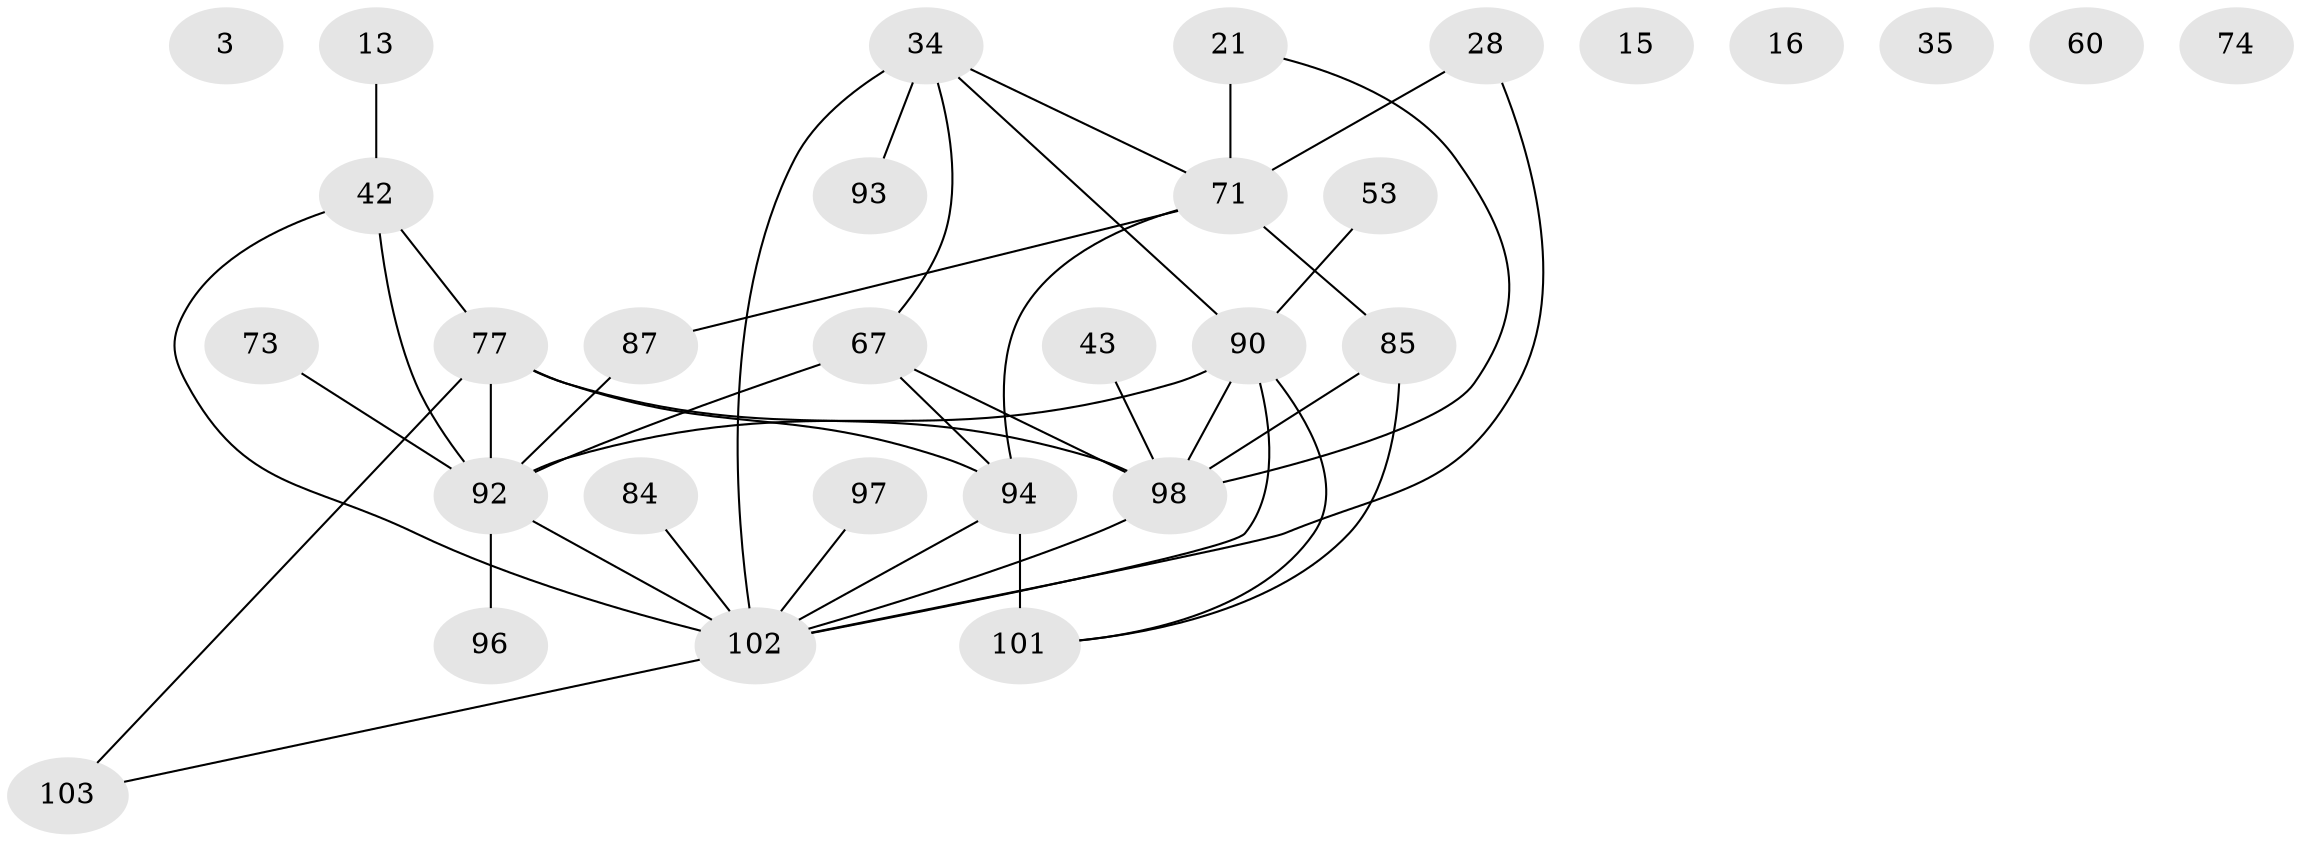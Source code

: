 // original degree distribution, {1: 0.18446601941747573, 0: 0.05825242718446602, 4: 0.17475728155339806, 6: 0.038834951456310676, 2: 0.1941747572815534, 10: 0.009708737864077669, 3: 0.2524271844660194, 5: 0.06796116504854369, 8: 0.019417475728155338}
// Generated by graph-tools (version 1.1) at 2025/43/03/04/25 21:43:46]
// undirected, 30 vertices, 41 edges
graph export_dot {
graph [start="1"]
  node [color=gray90,style=filled];
  3;
  13;
  15;
  16;
  21;
  28;
  34;
  35;
  42 [super="+4"];
  43;
  53 [super="+49"];
  60;
  67 [super="+29"];
  71 [super="+47"];
  73;
  74;
  77 [super="+6+11+8"];
  84;
  85 [super="+45"];
  87 [super="+2+22"];
  90 [super="+19+44+31+58+76"];
  92 [super="+20+50+83+89"];
  93;
  94 [super="+69+70"];
  96;
  97 [super="+82"];
  98 [super="+66+62+95"];
  101 [super="+99+88"];
  102 [super="+30+27+86+100+48+79"];
  103 [super="+25"];
  13 -- 42;
  21 -- 71 [weight=2];
  21 -- 98;
  28 -- 71;
  28 -- 102;
  34 -- 67 [weight=2];
  34 -- 93;
  34 -- 71;
  34 -- 102 [weight=3];
  34 -- 90;
  42 -- 77 [weight=2];
  42 -- 92 [weight=2];
  42 -- 102 [weight=3];
  43 -- 98;
  53 -- 90;
  67 -- 98;
  67 -- 94;
  67 -- 92;
  71 -- 87;
  71 -- 94;
  71 -- 85 [weight=2];
  73 -- 92;
  77 -- 103 [weight=3];
  77 -- 92 [weight=4];
  77 -- 94 [weight=2];
  77 -- 98 [weight=3];
  84 -- 102;
  85 -- 101;
  85 -- 98;
  87 -- 92;
  90 -- 92 [weight=4];
  90 -- 101 [weight=3];
  90 -- 102 [weight=3];
  90 -- 98 [weight=2];
  92 -- 96;
  92 -- 102 [weight=2];
  94 -- 101 [weight=5];
  94 -- 102 [weight=2];
  97 -- 102;
  98 -- 102 [weight=2];
  102 -- 103 [weight=2];
}
